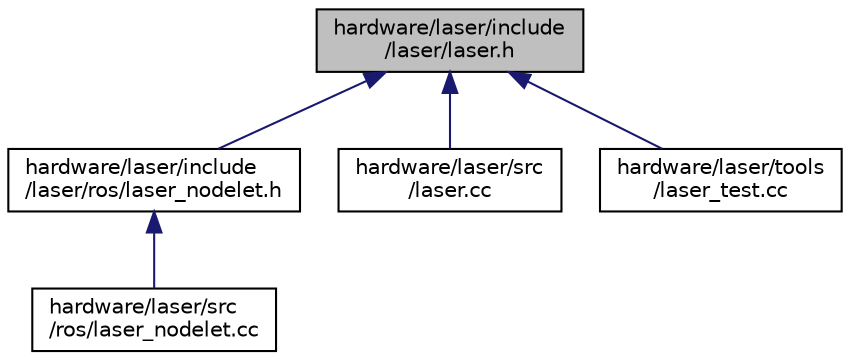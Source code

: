 digraph "hardware/laser/include/laser/laser.h"
{
 // LATEX_PDF_SIZE
  edge [fontname="Helvetica",fontsize="10",labelfontname="Helvetica",labelfontsize="10"];
  node [fontname="Helvetica",fontsize="10",shape=record];
  Node1 [label="hardware/laser/include\l/laser/laser.h",height=0.2,width=0.4,color="black", fillcolor="grey75", style="filled", fontcolor="black",tooltip=" "];
  Node1 -> Node2 [dir="back",color="midnightblue",fontsize="10",style="solid",fontname="Helvetica"];
  Node2 [label="hardware/laser/include\l/laser/ros/laser_nodelet.h",height=0.2,width=0.4,color="black", fillcolor="white", style="filled",URL="$laser__nodelet_8h.html",tooltip=" "];
  Node2 -> Node3 [dir="back",color="midnightblue",fontsize="10",style="solid",fontname="Helvetica"];
  Node3 [label="hardware/laser/src\l/ros/laser_nodelet.cc",height=0.2,width=0.4,color="black", fillcolor="white", style="filled",URL="$laser__nodelet_8cc.html",tooltip=" "];
  Node1 -> Node4 [dir="back",color="midnightblue",fontsize="10",style="solid",fontname="Helvetica"];
  Node4 [label="hardware/laser/src\l/laser.cc",height=0.2,width=0.4,color="black", fillcolor="white", style="filled",URL="$laser_8cc.html",tooltip=" "];
  Node1 -> Node5 [dir="back",color="midnightblue",fontsize="10",style="solid",fontname="Helvetica"];
  Node5 [label="hardware/laser/tools\l/laser_test.cc",height=0.2,width=0.4,color="black", fillcolor="white", style="filled",URL="$laser__test_8cc.html",tooltip=" "];
}
